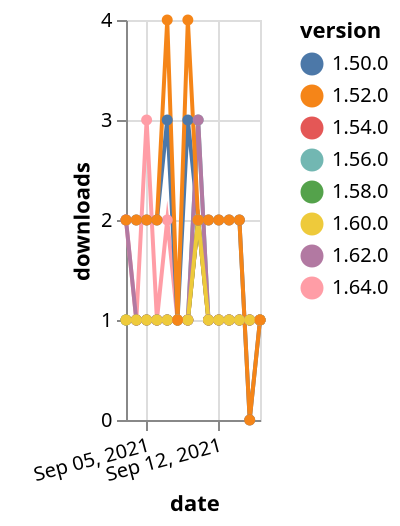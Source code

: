 {"$schema": "https://vega.github.io/schema/vega-lite/v5.json", "description": "A simple bar chart with embedded data.", "data": {"values": [{"date": "2021-09-03", "total": 315, "delta": 1, "version": "1.56.0"}, {"date": "2021-09-04", "total": 316, "delta": 1, "version": "1.56.0"}, {"date": "2021-09-05", "total": 317, "delta": 1, "version": "1.56.0"}, {"date": "2021-09-06", "total": 318, "delta": 1, "version": "1.56.0"}, {"date": "2021-09-07", "total": 319, "delta": 1, "version": "1.56.0"}, {"date": "2021-09-08", "total": 320, "delta": 1, "version": "1.56.0"}, {"date": "2021-09-09", "total": 321, "delta": 1, "version": "1.56.0"}, {"date": "2021-09-10", "total": 324, "delta": 3, "version": "1.56.0"}, {"date": "2021-09-11", "total": 325, "delta": 1, "version": "1.56.0"}, {"date": "2021-09-12", "total": 326, "delta": 1, "version": "1.56.0"}, {"date": "2021-09-13", "total": 327, "delta": 1, "version": "1.56.0"}, {"date": "2021-09-14", "total": 328, "delta": 1, "version": "1.56.0"}, {"date": "2021-09-15", "total": 329, "delta": 1, "version": "1.56.0"}, {"date": "2021-09-16", "total": 330, "delta": 1, "version": "1.56.0"}, {"date": "2021-09-03", "total": 118, "delta": 2, "version": "1.64.0"}, {"date": "2021-09-04", "total": 119, "delta": 1, "version": "1.64.0"}, {"date": "2021-09-05", "total": 122, "delta": 3, "version": "1.64.0"}, {"date": "2021-09-06", "total": 123, "delta": 1, "version": "1.64.0"}, {"date": "2021-09-07", "total": 125, "delta": 2, "version": "1.64.0"}, {"date": "2021-09-08", "total": 126, "delta": 1, "version": "1.64.0"}, {"date": "2021-09-09", "total": 127, "delta": 1, "version": "1.64.0"}, {"date": "2021-09-10", "total": 129, "delta": 2, "version": "1.64.0"}, {"date": "2021-09-11", "total": 130, "delta": 1, "version": "1.64.0"}, {"date": "2021-09-12", "total": 131, "delta": 1, "version": "1.64.0"}, {"date": "2021-09-13", "total": 132, "delta": 1, "version": "1.64.0"}, {"date": "2021-09-14", "total": 133, "delta": 1, "version": "1.64.0"}, {"date": "2021-09-15", "total": 134, "delta": 1, "version": "1.64.0"}, {"date": "2021-09-16", "total": 135, "delta": 1, "version": "1.64.0"}, {"date": "2021-09-03", "total": 231, "delta": 1, "version": "1.54.0"}, {"date": "2021-09-04", "total": 232, "delta": 1, "version": "1.54.0"}, {"date": "2021-09-05", "total": 233, "delta": 1, "version": "1.54.0"}, {"date": "2021-09-06", "total": 234, "delta": 1, "version": "1.54.0"}, {"date": "2021-09-07", "total": 235, "delta": 1, "version": "1.54.0"}, {"date": "2021-09-08", "total": 236, "delta": 1, "version": "1.54.0"}, {"date": "2021-09-09", "total": 237, "delta": 1, "version": "1.54.0"}, {"date": "2021-09-10", "total": 239, "delta": 2, "version": "1.54.0"}, {"date": "2021-09-11", "total": 240, "delta": 1, "version": "1.54.0"}, {"date": "2021-09-12", "total": 241, "delta": 1, "version": "1.54.0"}, {"date": "2021-09-13", "total": 242, "delta": 1, "version": "1.54.0"}, {"date": "2021-09-14", "total": 243, "delta": 1, "version": "1.54.0"}, {"date": "2021-09-15", "total": 244, "delta": 1, "version": "1.54.0"}, {"date": "2021-09-16", "total": 245, "delta": 1, "version": "1.54.0"}, {"date": "2021-09-03", "total": 170, "delta": 1, "version": "1.58.0"}, {"date": "2021-09-04", "total": 171, "delta": 1, "version": "1.58.0"}, {"date": "2021-09-05", "total": 172, "delta": 1, "version": "1.58.0"}, {"date": "2021-09-06", "total": 173, "delta": 1, "version": "1.58.0"}, {"date": "2021-09-07", "total": 174, "delta": 1, "version": "1.58.0"}, {"date": "2021-09-08", "total": 175, "delta": 1, "version": "1.58.0"}, {"date": "2021-09-09", "total": 176, "delta": 1, "version": "1.58.0"}, {"date": "2021-09-10", "total": 178, "delta": 2, "version": "1.58.0"}, {"date": "2021-09-11", "total": 179, "delta": 1, "version": "1.58.0"}, {"date": "2021-09-12", "total": 180, "delta": 1, "version": "1.58.0"}, {"date": "2021-09-13", "total": 181, "delta": 1, "version": "1.58.0"}, {"date": "2021-09-14", "total": 182, "delta": 1, "version": "1.58.0"}, {"date": "2021-09-15", "total": 183, "delta": 1, "version": "1.58.0"}, {"date": "2021-09-16", "total": 184, "delta": 1, "version": "1.58.0"}, {"date": "2021-09-03", "total": 2279, "delta": 2, "version": "1.50.0"}, {"date": "2021-09-04", "total": 2281, "delta": 2, "version": "1.50.0"}, {"date": "2021-09-05", "total": 2283, "delta": 2, "version": "1.50.0"}, {"date": "2021-09-06", "total": 2285, "delta": 2, "version": "1.50.0"}, {"date": "2021-09-07", "total": 2288, "delta": 3, "version": "1.50.0"}, {"date": "2021-09-08", "total": 2289, "delta": 1, "version": "1.50.0"}, {"date": "2021-09-09", "total": 2292, "delta": 3, "version": "1.50.0"}, {"date": "2021-09-10", "total": 2294, "delta": 2, "version": "1.50.0"}, {"date": "2021-09-11", "total": 2296, "delta": 2, "version": "1.50.0"}, {"date": "2021-09-12", "total": 2298, "delta": 2, "version": "1.50.0"}, {"date": "2021-09-13", "total": 2300, "delta": 2, "version": "1.50.0"}, {"date": "2021-09-14", "total": 2302, "delta": 2, "version": "1.50.0"}, {"date": "2021-09-15", "total": 2302, "delta": 0, "version": "1.50.0"}, {"date": "2021-09-16", "total": 2303, "delta": 1, "version": "1.50.0"}, {"date": "2021-09-03", "total": 181, "delta": 2, "version": "1.62.0"}, {"date": "2021-09-04", "total": 182, "delta": 1, "version": "1.62.0"}, {"date": "2021-09-05", "total": 183, "delta": 1, "version": "1.62.0"}, {"date": "2021-09-06", "total": 184, "delta": 1, "version": "1.62.0"}, {"date": "2021-09-07", "total": 185, "delta": 1, "version": "1.62.0"}, {"date": "2021-09-08", "total": 186, "delta": 1, "version": "1.62.0"}, {"date": "2021-09-09", "total": 187, "delta": 1, "version": "1.62.0"}, {"date": "2021-09-10", "total": 190, "delta": 3, "version": "1.62.0"}, {"date": "2021-09-11", "total": 191, "delta": 1, "version": "1.62.0"}, {"date": "2021-09-12", "total": 192, "delta": 1, "version": "1.62.0"}, {"date": "2021-09-13", "total": 193, "delta": 1, "version": "1.62.0"}, {"date": "2021-09-14", "total": 194, "delta": 1, "version": "1.62.0"}, {"date": "2021-09-15", "total": 195, "delta": 1, "version": "1.62.0"}, {"date": "2021-09-16", "total": 196, "delta": 1, "version": "1.62.0"}, {"date": "2021-09-03", "total": 151, "delta": 1, "version": "1.60.0"}, {"date": "2021-09-04", "total": 152, "delta": 1, "version": "1.60.0"}, {"date": "2021-09-05", "total": 153, "delta": 1, "version": "1.60.0"}, {"date": "2021-09-06", "total": 154, "delta": 1, "version": "1.60.0"}, {"date": "2021-09-07", "total": 155, "delta": 1, "version": "1.60.0"}, {"date": "2021-09-08", "total": 156, "delta": 1, "version": "1.60.0"}, {"date": "2021-09-09", "total": 157, "delta": 1, "version": "1.60.0"}, {"date": "2021-09-10", "total": 159, "delta": 2, "version": "1.60.0"}, {"date": "2021-09-11", "total": 160, "delta": 1, "version": "1.60.0"}, {"date": "2021-09-12", "total": 161, "delta": 1, "version": "1.60.0"}, {"date": "2021-09-13", "total": 162, "delta": 1, "version": "1.60.0"}, {"date": "2021-09-14", "total": 163, "delta": 1, "version": "1.60.0"}, {"date": "2021-09-15", "total": 164, "delta": 1, "version": "1.60.0"}, {"date": "2021-09-16", "total": 165, "delta": 1, "version": "1.60.0"}, {"date": "2021-09-03", "total": 2440, "delta": 2, "version": "1.52.0"}, {"date": "2021-09-04", "total": 2442, "delta": 2, "version": "1.52.0"}, {"date": "2021-09-05", "total": 2444, "delta": 2, "version": "1.52.0"}, {"date": "2021-09-06", "total": 2446, "delta": 2, "version": "1.52.0"}, {"date": "2021-09-07", "total": 2450, "delta": 4, "version": "1.52.0"}, {"date": "2021-09-08", "total": 2451, "delta": 1, "version": "1.52.0"}, {"date": "2021-09-09", "total": 2455, "delta": 4, "version": "1.52.0"}, {"date": "2021-09-10", "total": 2457, "delta": 2, "version": "1.52.0"}, {"date": "2021-09-11", "total": 2459, "delta": 2, "version": "1.52.0"}, {"date": "2021-09-12", "total": 2461, "delta": 2, "version": "1.52.0"}, {"date": "2021-09-13", "total": 2463, "delta": 2, "version": "1.52.0"}, {"date": "2021-09-14", "total": 2465, "delta": 2, "version": "1.52.0"}, {"date": "2021-09-15", "total": 2465, "delta": 0, "version": "1.52.0"}, {"date": "2021-09-16", "total": 2466, "delta": 1, "version": "1.52.0"}]}, "width": "container", "mark": {"type": "line", "point": {"filled": true}}, "encoding": {"x": {"field": "date", "type": "temporal", "timeUnit": "yearmonthdate", "title": "date", "axis": {"labelAngle": -15}}, "y": {"field": "delta", "type": "quantitative", "title": "downloads"}, "color": {"field": "version", "type": "nominal"}, "tooltip": {"field": "delta"}}}